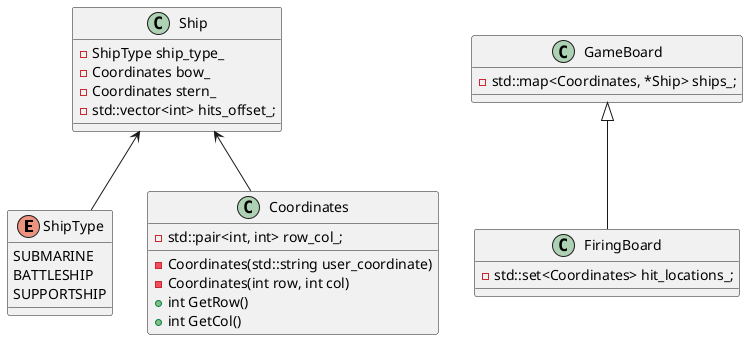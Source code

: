 @startuml
enum ShipType {
SUBMARINE
BATTLESHIP
SUPPORTSHIP
}


class Ship {
    - ShipType ship_type_
    - Coordinates bow_
    - Coordinates stern_
    - std::vector<int> hits_offset_;
}

Ship <-- ShipType
Ship <-- Coordinates

class GameBoard {
    - std::map<Coordinates, *Ship> ships_;
}
class FiringBoard {
    - std::set<Coordinates> hit_locations_;
}
GameBoard <|-- FiringBoard

class Coordinates {
    - std::pair<int, int> row_col_;
    - Coordinates(std::string user_coordinate)
    - Coordinates(int row, int col)
    + int GetRow()
    + int GetCol()
}
@enduml